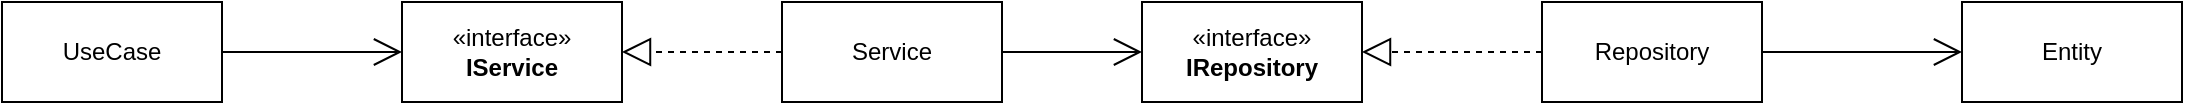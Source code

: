 <mxfile version="24.7.8">
  <diagram name="Page-1" id="VE5iRudhEEBALWitj2TW">
    <mxGraphModel dx="1234" dy="1155" grid="1" gridSize="10" guides="1" tooltips="1" connect="1" arrows="1" fold="1" page="1" pageScale="1" pageWidth="850" pageHeight="1100" math="0" shadow="0">
      <root>
        <mxCell id="0" />
        <mxCell id="1" parent="0" />
        <mxCell id="PZXfa57pYInq_oqZtf1K-1" value="UseCase" style="html=1;whiteSpace=wrap;" vertex="1" parent="1">
          <mxGeometry x="190" y="360" width="110" height="50" as="geometry" />
        </mxCell>
        <mxCell id="PZXfa57pYInq_oqZtf1K-2" value="«interface»&lt;br&gt;&lt;b&gt;IService&lt;/b&gt;" style="html=1;whiteSpace=wrap;" vertex="1" parent="1">
          <mxGeometry x="390" y="360" width="110" height="50" as="geometry" />
        </mxCell>
        <mxCell id="PZXfa57pYInq_oqZtf1K-3" value="" style="endArrow=open;endFill=1;endSize=12;html=1;rounded=0;exitX=1;exitY=0.5;exitDx=0;exitDy=0;entryX=0;entryY=0.5;entryDx=0;entryDy=0;" edge="1" parent="1" source="PZXfa57pYInq_oqZtf1K-1" target="PZXfa57pYInq_oqZtf1K-2">
          <mxGeometry width="160" relative="1" as="geometry">
            <mxPoint x="340" y="420" as="sourcePoint" />
            <mxPoint x="500" y="420" as="targetPoint" />
          </mxGeometry>
        </mxCell>
        <mxCell id="PZXfa57pYInq_oqZtf1K-4" value="Service" style="html=1;whiteSpace=wrap;" vertex="1" parent="1">
          <mxGeometry x="580" y="360" width="110" height="50" as="geometry" />
        </mxCell>
        <mxCell id="PZXfa57pYInq_oqZtf1K-5" value="" style="endArrow=block;dashed=1;endFill=0;endSize=12;html=1;rounded=0;entryX=1;entryY=0.5;entryDx=0;entryDy=0;exitX=0;exitY=0.5;exitDx=0;exitDy=0;" edge="1" parent="1" source="PZXfa57pYInq_oqZtf1K-4" target="PZXfa57pYInq_oqZtf1K-2">
          <mxGeometry width="160" relative="1" as="geometry">
            <mxPoint x="340" y="420" as="sourcePoint" />
            <mxPoint x="500" y="420" as="targetPoint" />
          </mxGeometry>
        </mxCell>
        <mxCell id="PZXfa57pYInq_oqZtf1K-6" value="Repository" style="html=1;whiteSpace=wrap;" vertex="1" parent="1">
          <mxGeometry x="960" y="360" width="110" height="50" as="geometry" />
        </mxCell>
        <mxCell id="PZXfa57pYInq_oqZtf1K-7" value="«interface»&lt;br&gt;&lt;b&gt;IRepository&lt;/b&gt;" style="html=1;whiteSpace=wrap;" vertex="1" parent="1">
          <mxGeometry x="760" y="360" width="110" height="50" as="geometry" />
        </mxCell>
        <mxCell id="PZXfa57pYInq_oqZtf1K-8" value="" style="endArrow=open;endFill=1;endSize=12;html=1;rounded=0;exitX=1;exitY=0.5;exitDx=0;exitDy=0;entryX=0;entryY=0.5;entryDx=0;entryDy=0;" edge="1" parent="1" source="PZXfa57pYInq_oqZtf1K-4" target="PZXfa57pYInq_oqZtf1K-7">
          <mxGeometry width="160" relative="1" as="geometry">
            <mxPoint x="610" y="420" as="sourcePoint" />
            <mxPoint x="770" y="420" as="targetPoint" />
          </mxGeometry>
        </mxCell>
        <mxCell id="PZXfa57pYInq_oqZtf1K-9" value="" style="endArrow=block;dashed=1;endFill=0;endSize=12;html=1;rounded=0;entryX=1;entryY=0.5;entryDx=0;entryDy=0;exitX=0;exitY=0.5;exitDx=0;exitDy=0;" edge="1" parent="1" source="PZXfa57pYInq_oqZtf1K-6" target="PZXfa57pYInq_oqZtf1K-7">
          <mxGeometry width="160" relative="1" as="geometry">
            <mxPoint x="610" y="420" as="sourcePoint" />
            <mxPoint x="770" y="420" as="targetPoint" />
          </mxGeometry>
        </mxCell>
        <mxCell id="PZXfa57pYInq_oqZtf1K-10" value="Entity" style="html=1;whiteSpace=wrap;" vertex="1" parent="1">
          <mxGeometry x="1170" y="360" width="110" height="50" as="geometry" />
        </mxCell>
        <mxCell id="PZXfa57pYInq_oqZtf1K-11" value="" style="endArrow=open;endFill=1;endSize=12;html=1;rounded=0;exitX=1;exitY=0.5;exitDx=0;exitDy=0;entryX=0;entryY=0.5;entryDx=0;entryDy=0;" edge="1" parent="1" source="PZXfa57pYInq_oqZtf1K-6" target="PZXfa57pYInq_oqZtf1K-10">
          <mxGeometry width="160" relative="1" as="geometry">
            <mxPoint x="610" y="420" as="sourcePoint" />
            <mxPoint x="770" y="420" as="targetPoint" />
          </mxGeometry>
        </mxCell>
      </root>
    </mxGraphModel>
  </diagram>
</mxfile>
